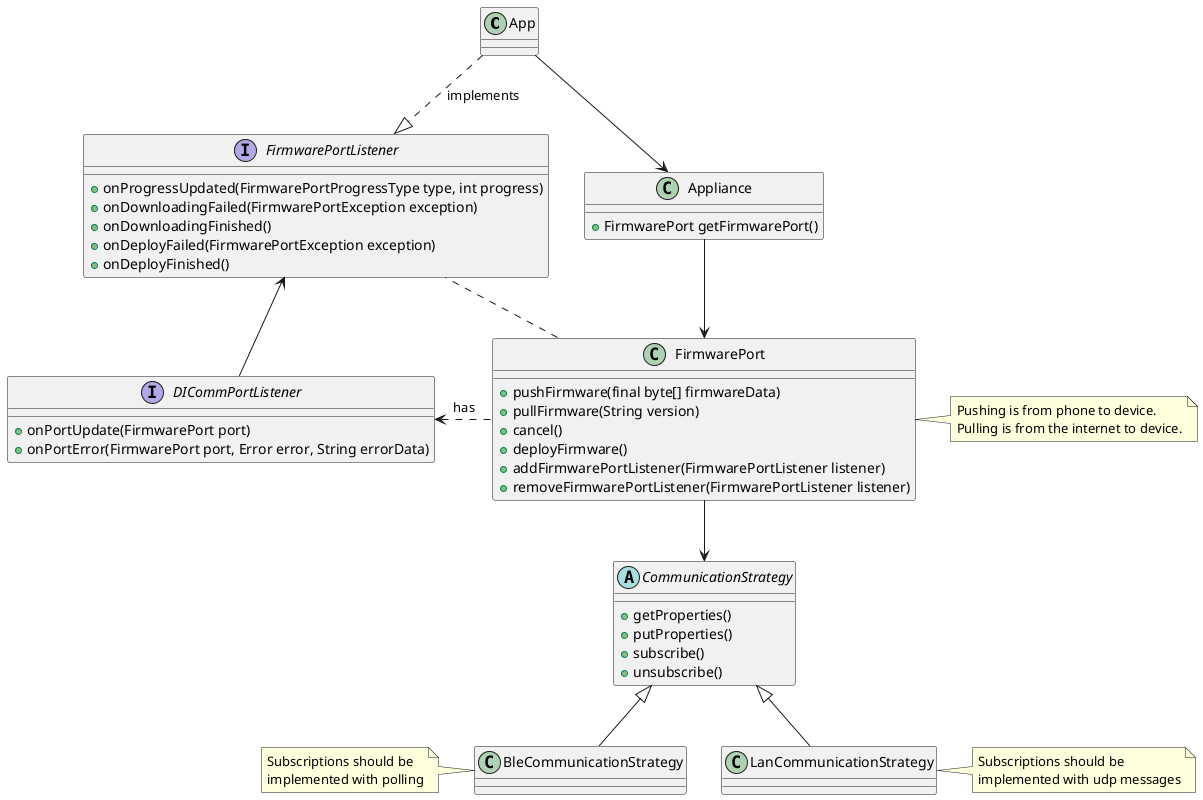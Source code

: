 @startuml

class App {
}

class Appliance {
    + FirmwarePort getFirmwarePort()
}

class FirmwarePort {
    + pushFirmware(final byte[] firmwareData)
    + pullFirmware(String version)
    + cancel()
    + deployFirmware()
    + addFirmwarePortListener(FirmwarePortListener listener)
    + removeFirmwarePortListener(FirmwarePortListener listener)
}
note right: Pushing is from phone to device.\nPulling is from the internet to device.

interface FirmwarePortListener {
    + onProgressUpdated(FirmwarePortProgressType type, int progress)
    + onDownloadingFailed(FirmwarePortException exception)
    + onDownloadingFinished()
    + onDeployFailed(FirmwarePortException exception)
    + onDeployFinished()
}

interface DICommPortListener {
    + onPortUpdate(FirmwarePort port)
    + onPortError(FirmwarePort port, Error error, String errorData)
}

abstract class CommunicationStrategy {
    + getProperties()
    + putProperties()
    + subscribe()
    + unsubscribe()
}


class BleCommunicationStrategy {
}
note left : Subscriptions should be\nimplemented with polling

class LanCommunicationStrategy {
}
note right : Subscriptions should be\nimplemented with udp messages


App -down-> Appliance
App ..|> FirmwarePortListener : implements
Appliance -down-> FirmwarePort
FirmwarePort .. FirmwarePortListener
FirmwarePort .left.> DICommPortListener: has
DICommPortListener -up-> FirmwarePortListener
CommunicationStrategy <|-- LanCommunicationStrategy
CommunicationStrategy <|-- BleCommunicationStrategy
FirmwarePort --> CommunicationStrategy

@enduml